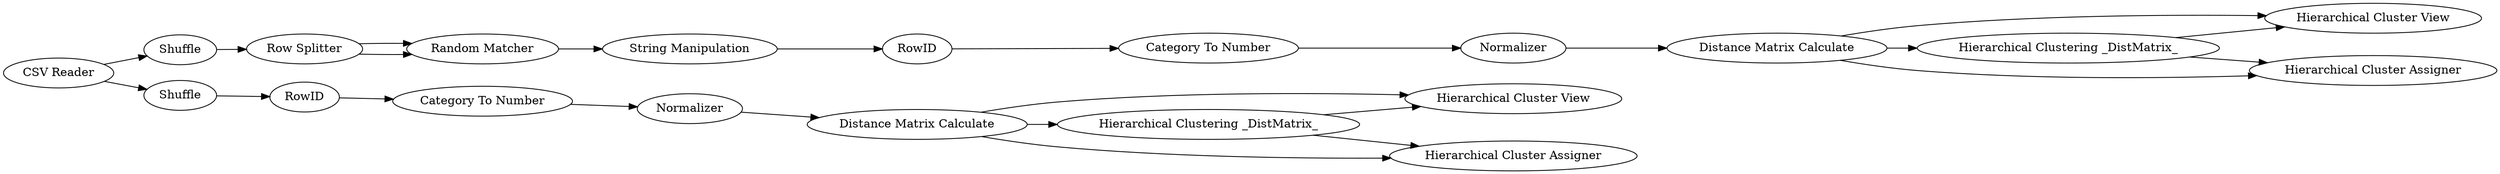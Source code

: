 digraph {
	1 [label="CSV Reader"]
	6 [label="Category To Number"]
	12 [label=Normalizer]
	22 [label="Hierarchical Clustering _DistMatrix_"]
	30 [label=RowID]
	40 [label="Hierarchical Cluster View"]
	42 [label="Distance Matrix Calculate"]
	44 [label="Hierarchical Cluster Assigner"]
	46 [label=Shuffle]
	47 [label="Row Splitter"]
	48 [label="Random Matcher"]
	49 [label="String Manipulation"]
	50 [label=Shuffle]
	51 [label="Category To Number"]
	52 [label="Hierarchical Cluster View"]
	53 [label=RowID]
	54 [label="Distance Matrix Calculate"]
	55 [label="Hierarchical Clustering _DistMatrix_"]
	56 [label="Hierarchical Cluster Assigner"]
	57 [label=Normalizer]
	1 -> 46
	1 -> 50
	6 -> 12
	12 -> 42
	22 -> 44
	22 -> 40
	30 -> 6
	42 -> 22
	42 -> 44
	42 -> 40
	46 -> 47
	47 -> 48
	47 -> 48
	48 -> 49
	49 -> 30
	50 -> 53
	51 -> 57
	53 -> 51
	54 -> 52
	54 -> 56
	54 -> 55
	55 -> 56
	55 -> 52
	57 -> 54
	rankdir=LR
}
